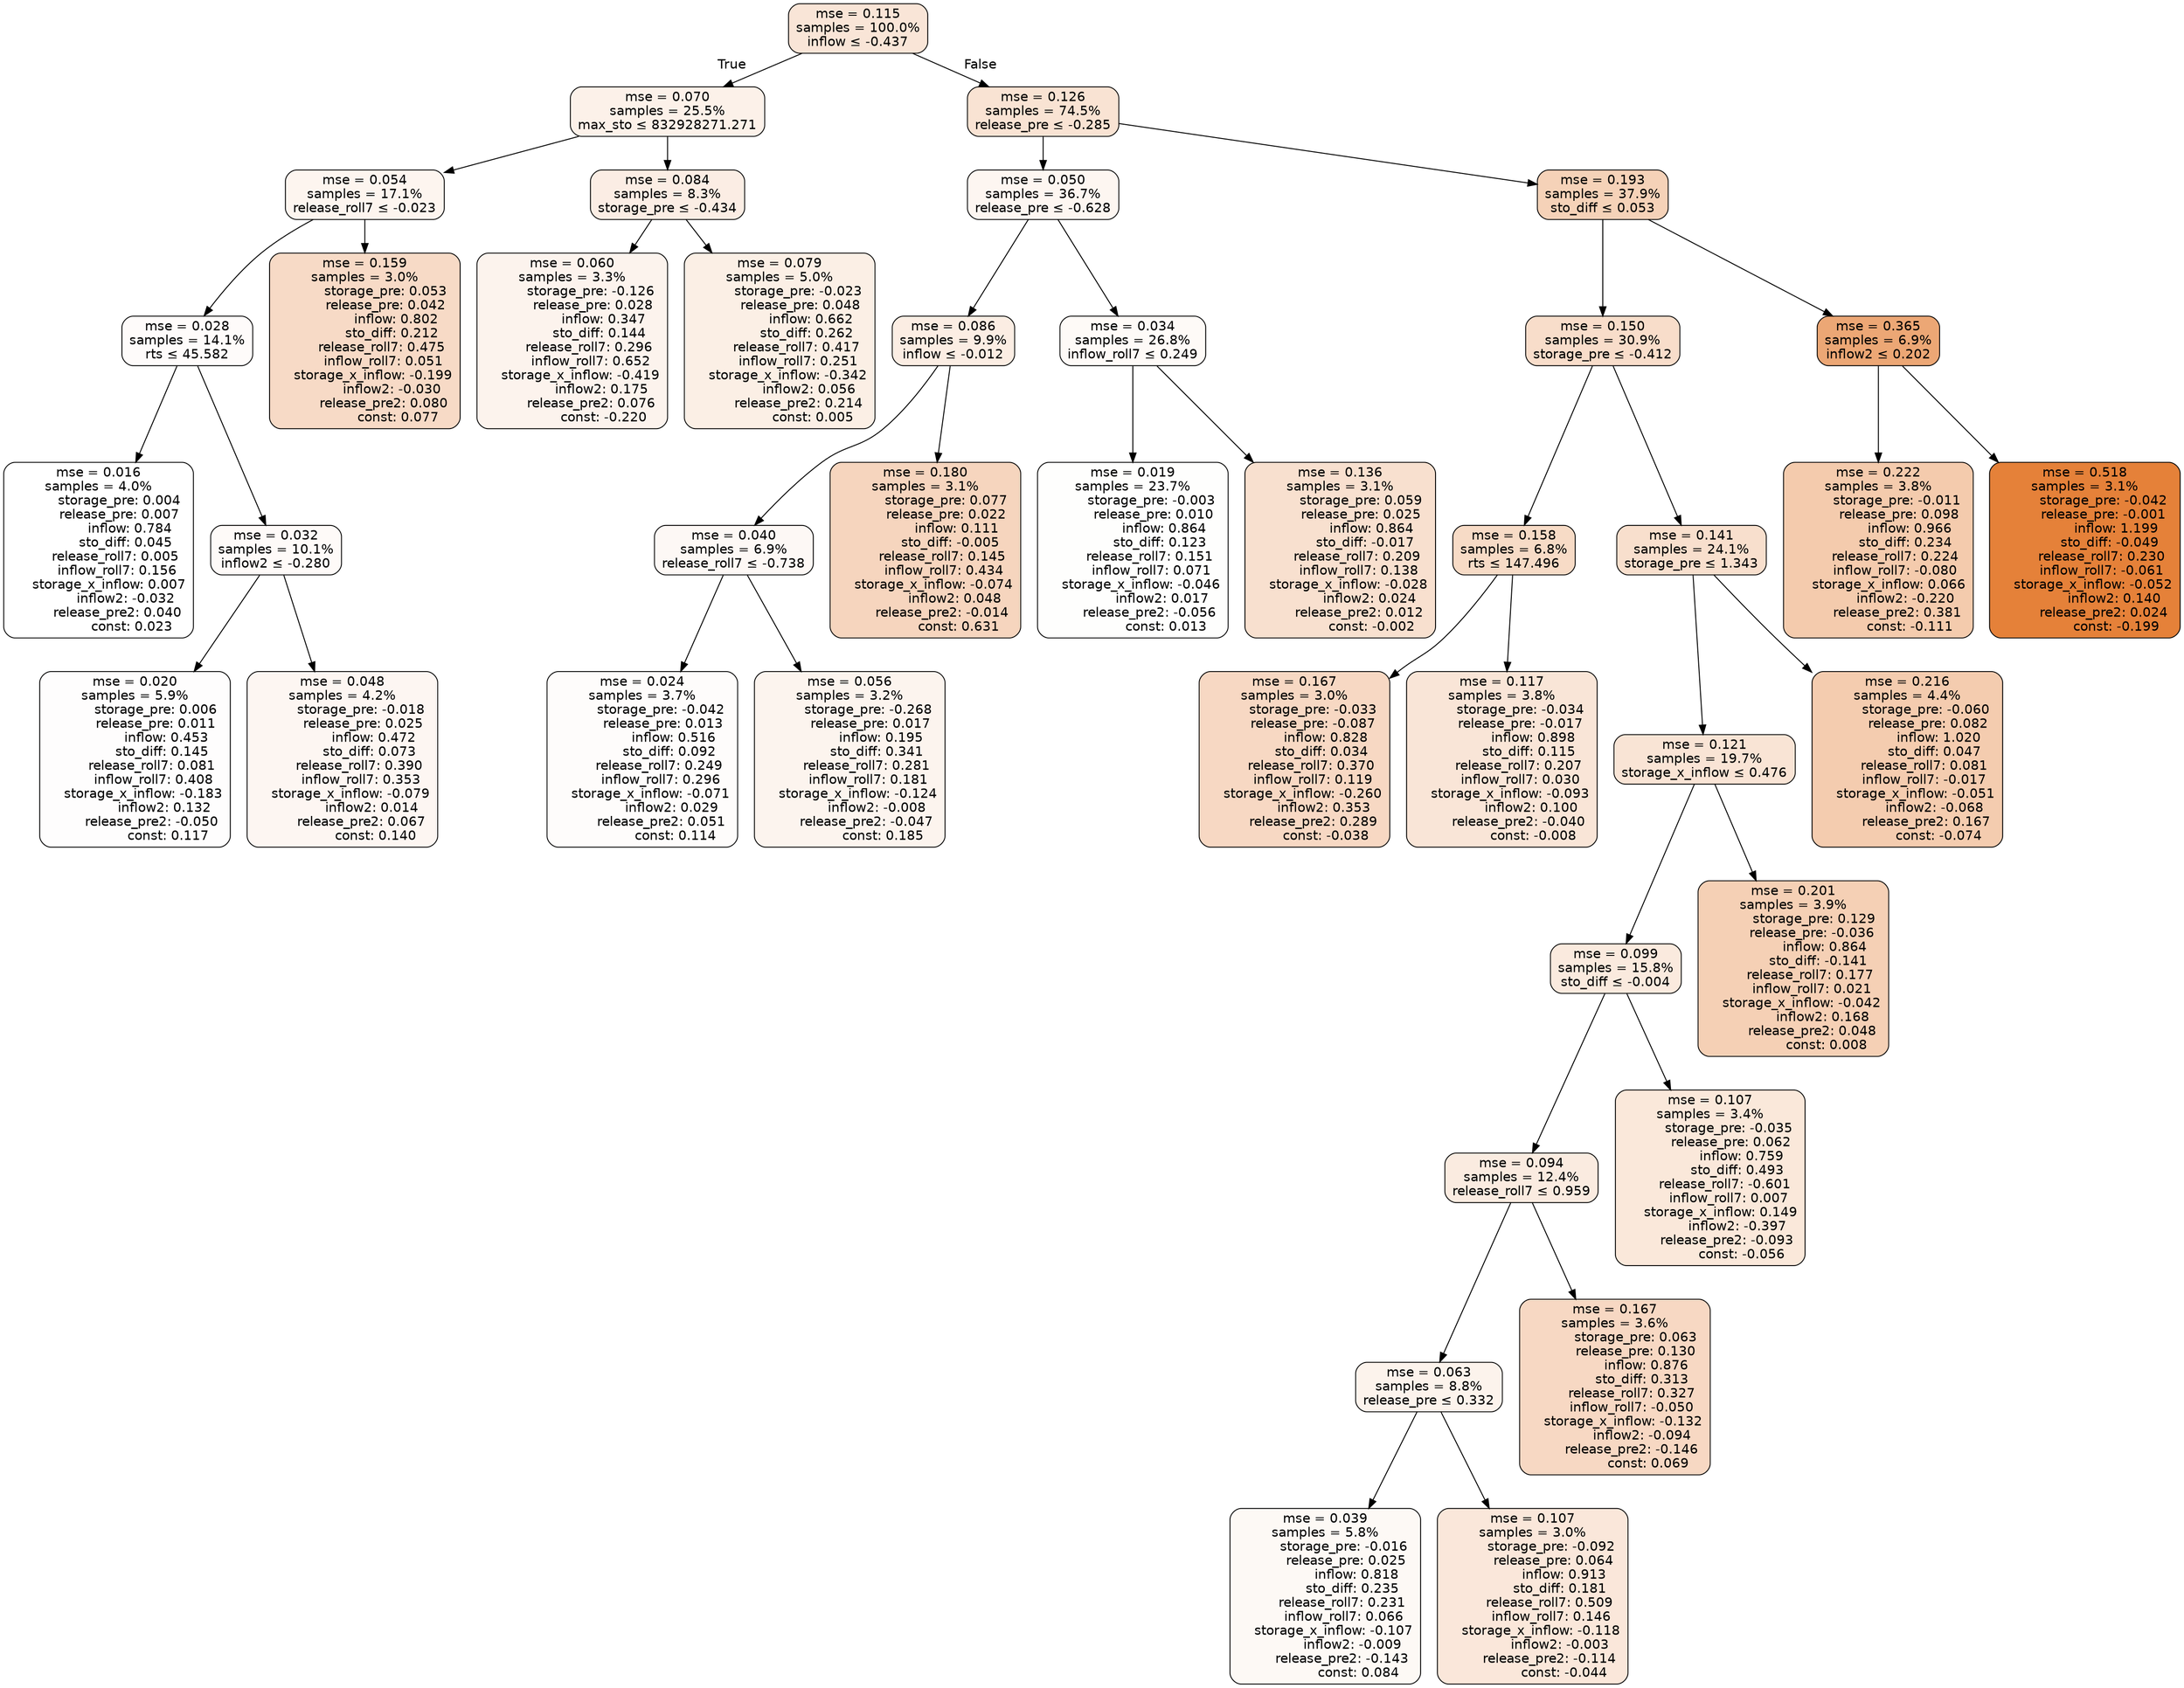 digraph tree {
bgcolor="transparent"
node [shape=rectangle, style="filled, rounded", color="black", fontname=helvetica] ;
edge [fontname=helvetica] ;
	"0" [label="mse = 0.115
samples = 100.0%
inflow &le; -0.437", fillcolor="#f9e5d7"]
	"1" [label="mse = 0.070
samples = 25.5%
max_sto &le; 832928271.271", fillcolor="#fcf1e9"]
	"2" [label="mse = 0.054
samples = 17.1%
release_roll7 &le; -0.023", fillcolor="#fdf5ef"]
	"3" [label="mse = 0.028
samples = 14.1%
rts &le; 45.582", fillcolor="#fefbfa"]
	"4" [label="mse = 0.016
samples = 4.0%
          storage_pre: 0.004
          release_pre: 0.007
               inflow: 0.784
             sto_diff: 0.045
        release_roll7: 0.005
         inflow_roll7: 0.156
     storage_x_inflow: 0.007
             inflow2: -0.032
         release_pre2: 0.040
                const: 0.023", fillcolor="#ffffff"]
	"5" [label="mse = 0.032
samples = 10.1%
inflow2 &le; -0.280", fillcolor="#fefaf8"]
	"6" [label="mse = 0.020
samples = 5.9%
          storage_pre: 0.006
          release_pre: 0.011
               inflow: 0.453
             sto_diff: 0.145
        release_roll7: 0.081
         inflow_roll7: 0.408
    storage_x_inflow: -0.183
              inflow2: 0.132
        release_pre2: -0.050
                const: 0.117", fillcolor="#fefdfd"]
	"7" [label="mse = 0.048
samples = 4.2%
         storage_pre: -0.018
          release_pre: 0.025
               inflow: 0.472
             sto_diff: 0.073
        release_roll7: 0.390
         inflow_roll7: 0.353
    storage_x_inflow: -0.079
              inflow2: 0.014
         release_pre2: 0.067
                const: 0.140", fillcolor="#fdf6f2"]
	"8" [label="mse = 0.159
samples = 3.0%
          storage_pre: 0.053
          release_pre: 0.042
               inflow: 0.802
             sto_diff: 0.212
        release_roll7: 0.475
         inflow_roll7: 0.051
    storage_x_inflow: -0.199
             inflow2: -0.030
         release_pre2: 0.080
                const: 0.077", fillcolor="#f7dac6"]
	"9" [label="mse = 0.084
samples = 8.3%
storage_pre &le; -0.434", fillcolor="#fbede4"]
	"10" [label="mse = 0.060
samples = 3.3%
         storage_pre: -0.126
          release_pre: 0.028
               inflow: 0.347
             sto_diff: 0.144
        release_roll7: 0.296
         inflow_roll7: 0.652
    storage_x_inflow: -0.419
              inflow2: 0.175
         release_pre2: 0.076
               const: -0.220", fillcolor="#fcf3ed"]
	"11" [label="mse = 0.079
samples = 5.0%
         storage_pre: -0.023
          release_pre: 0.048
               inflow: 0.662
             sto_diff: 0.262
        release_roll7: 0.417
         inflow_roll7: 0.251
    storage_x_inflow: -0.342
              inflow2: 0.056
         release_pre2: 0.214
                const: 0.005", fillcolor="#fbefe5"]
	"12" [label="mse = 0.126
samples = 74.5%
release_pre &le; -0.285", fillcolor="#f9e3d3"]
	"13" [label="mse = 0.050
samples = 36.7%
release_pre &le; -0.628", fillcolor="#fdf6f1"]
	"14" [label="mse = 0.086
samples = 9.9%
inflow &le; -0.012", fillcolor="#fbede3"]
	"15" [label="mse = 0.040
samples = 6.9%
release_roll7 &le; -0.738", fillcolor="#fdf8f5"]
	"16" [label="mse = 0.024
samples = 3.7%
         storage_pre: -0.042
          release_pre: 0.013
               inflow: 0.516
             sto_diff: 0.092
        release_roll7: 0.249
         inflow_roll7: 0.296
    storage_x_inflow: -0.071
              inflow2: 0.029
         release_pre2: 0.051
                const: 0.114", fillcolor="#fefcfb"]
	"17" [label="mse = 0.056
samples = 3.2%
         storage_pre: -0.268
          release_pre: 0.017
               inflow: 0.195
             sto_diff: 0.341
        release_roll7: 0.281
         inflow_roll7: 0.181
    storage_x_inflow: -0.124
             inflow2: -0.008
        release_pre2: -0.047
                const: 0.185", fillcolor="#fcf4ee"]
	"18" [label="mse = 0.180
samples = 3.1%
          storage_pre: 0.077
          release_pre: 0.022
               inflow: 0.111
            sto_diff: -0.005
        release_roll7: 0.145
         inflow_roll7: 0.434
    storage_x_inflow: -0.074
              inflow2: 0.048
        release_pre2: -0.014
                const: 0.631", fillcolor="#f6d5be"]
	"19" [label="mse = 0.034
samples = 26.8%
inflow_roll7 &le; 0.249", fillcolor="#fefaf7"]
	"20" [label="mse = 0.019
samples = 23.7%
         storage_pre: -0.003
          release_pre: 0.010
               inflow: 0.864
             sto_diff: 0.123
        release_roll7: 0.151
         inflow_roll7: 0.071
    storage_x_inflow: -0.046
              inflow2: 0.017
        release_pre2: -0.056
                const: 0.013", fillcolor="#fefefd"]
	"21" [label="mse = 0.136
samples = 3.1%
          storage_pre: 0.059
          release_pre: 0.025
               inflow: 0.864
            sto_diff: -0.017
        release_roll7: 0.209
         inflow_roll7: 0.138
    storage_x_inflow: -0.028
              inflow2: 0.024
         release_pre2: 0.012
               const: -0.002", fillcolor="#f8e0cf"]
	"22" [label="mse = 0.193
samples = 37.9%
sto_diff &le; 0.053", fillcolor="#f5d2b8"]
	"23" [label="mse = 0.150
samples = 30.9%
storage_pre &le; -0.412", fillcolor="#f8ddca"]
	"24" [label="mse = 0.158
samples = 6.8%
rts &le; 147.496", fillcolor="#f7dbc6"]
	"25" [label="mse = 0.167
samples = 3.0%
         storage_pre: -0.033
         release_pre: -0.087
               inflow: 0.828
             sto_diff: 0.034
        release_roll7: 0.370
         inflow_roll7: 0.119
    storage_x_inflow: -0.260
              inflow2: 0.353
         release_pre2: 0.289
               const: -0.038", fillcolor="#f7d8c3"]
	"26" [label="mse = 0.117
samples = 3.8%
         storage_pre: -0.034
         release_pre: -0.017
               inflow: 0.898
             sto_diff: 0.115
        release_roll7: 0.207
         inflow_roll7: 0.030
    storage_x_inflow: -0.093
              inflow2: 0.100
        release_pre2: -0.040
               const: -0.008", fillcolor="#f9e5d7"]
	"27" [label="mse = 0.141
samples = 24.1%
storage_pre &le; 1.343", fillcolor="#f8dfcd"]
	"28" [label="mse = 0.121
samples = 19.7%
storage_x_inflow &le; 0.476", fillcolor="#f9e4d5"]
	"29" [label="mse = 0.099
samples = 15.8%
sto_diff &le; -0.004", fillcolor="#faeade"]
	"30" [label="mse = 0.094
samples = 12.4%
release_roll7 &le; 0.959", fillcolor="#faebe0"]
	"31" [label="mse = 0.063
samples = 8.8%
release_pre &le; 0.332", fillcolor="#fcf3ec"]
	"32" [label="mse = 0.039
samples = 5.8%
         storage_pre: -0.016
          release_pre: 0.025
               inflow: 0.818
             sto_diff: 0.235
        release_roll7: 0.231
         inflow_roll7: 0.066
    storage_x_inflow: -0.107
             inflow2: -0.009
        release_pre2: -0.143
                const: 0.084", fillcolor="#fdf9f5"]
	"33" [label="mse = 0.107
samples = 3.0%
         storage_pre: -0.092
          release_pre: 0.064
               inflow: 0.913
             sto_diff: 0.181
        release_roll7: 0.509
         inflow_roll7: 0.146
    storage_x_inflow: -0.118
             inflow2: -0.003
        release_pre2: -0.114
               const: -0.044", fillcolor="#fae7da"]
	"34" [label="mse = 0.167
samples = 3.6%
          storage_pre: 0.063
          release_pre: 0.130
               inflow: 0.876
             sto_diff: 0.313
        release_roll7: 0.327
        inflow_roll7: -0.050
    storage_x_inflow: -0.132
             inflow2: -0.094
        release_pre2: -0.146
                const: 0.069", fillcolor="#f7d8c3"]
	"35" [label="mse = 0.107
samples = 3.4%
         storage_pre: -0.035
          release_pre: 0.062
               inflow: 0.759
             sto_diff: 0.493
       release_roll7: -0.601
         inflow_roll7: 0.007
     storage_x_inflow: 0.149
             inflow2: -0.397
        release_pre2: -0.093
               const: -0.056", fillcolor="#fae8da"]
	"36" [label="mse = 0.201
samples = 3.9%
          storage_pre: 0.129
         release_pre: -0.036
               inflow: 0.864
            sto_diff: -0.141
        release_roll7: 0.177
         inflow_roll7: 0.021
    storage_x_inflow: -0.042
              inflow2: 0.168
         release_pre2: 0.048
                const: 0.008", fillcolor="#f5d0b5"]
	"37" [label="mse = 0.216
samples = 4.4%
         storage_pre: -0.060
          release_pre: 0.082
               inflow: 1.020
             sto_diff: 0.047
        release_roll7: 0.081
        inflow_roll7: -0.017
    storage_x_inflow: -0.051
             inflow2: -0.068
         release_pre2: 0.167
               const: -0.074", fillcolor="#f4ccaf"]
	"38" [label="mse = 0.365
samples = 6.9%
inflow2 &le; 0.202", fillcolor="#eca775"]
	"39" [label="mse = 0.222
samples = 3.8%
         storage_pre: -0.011
          release_pre: 0.098
               inflow: 0.966
             sto_diff: 0.234
        release_roll7: 0.224
        inflow_roll7: -0.080
     storage_x_inflow: 0.066
             inflow2: -0.220
         release_pre2: 0.381
               const: -0.111", fillcolor="#f4cbad"]
	"40" [label="mse = 0.518
samples = 3.1%
         storage_pre: -0.042
         release_pre: -0.001
               inflow: 1.199
            sto_diff: -0.049
        release_roll7: 0.230
        inflow_roll7: -0.061
    storage_x_inflow: -0.052
              inflow2: 0.140
         release_pre2: 0.024
               const: -0.199", fillcolor="#e58139"]

	"0" -> "1" [labeldistance=2.5, labelangle=45, headlabel="True"]
	"1" -> "2"
	"2" -> "3"
	"3" -> "4"
	"3" -> "5"
	"5" -> "6"
	"5" -> "7"
	"2" -> "8"
	"1" -> "9"
	"9" -> "10"
	"9" -> "11"
	"0" -> "12" [labeldistance=2.5, labelangle=-45, headlabel="False"]
	"12" -> "13"
	"13" -> "14"
	"14" -> "15"
	"15" -> "16"
	"15" -> "17"
	"14" -> "18"
	"13" -> "19"
	"19" -> "20"
	"19" -> "21"
	"12" -> "22"
	"22" -> "23"
	"23" -> "24"
	"24" -> "25"
	"24" -> "26"
	"23" -> "27"
	"27" -> "28"
	"28" -> "29"
	"29" -> "30"
	"30" -> "31"
	"31" -> "32"
	"31" -> "33"
	"30" -> "34"
	"29" -> "35"
	"28" -> "36"
	"27" -> "37"
	"22" -> "38"
	"38" -> "39"
	"38" -> "40"
}
